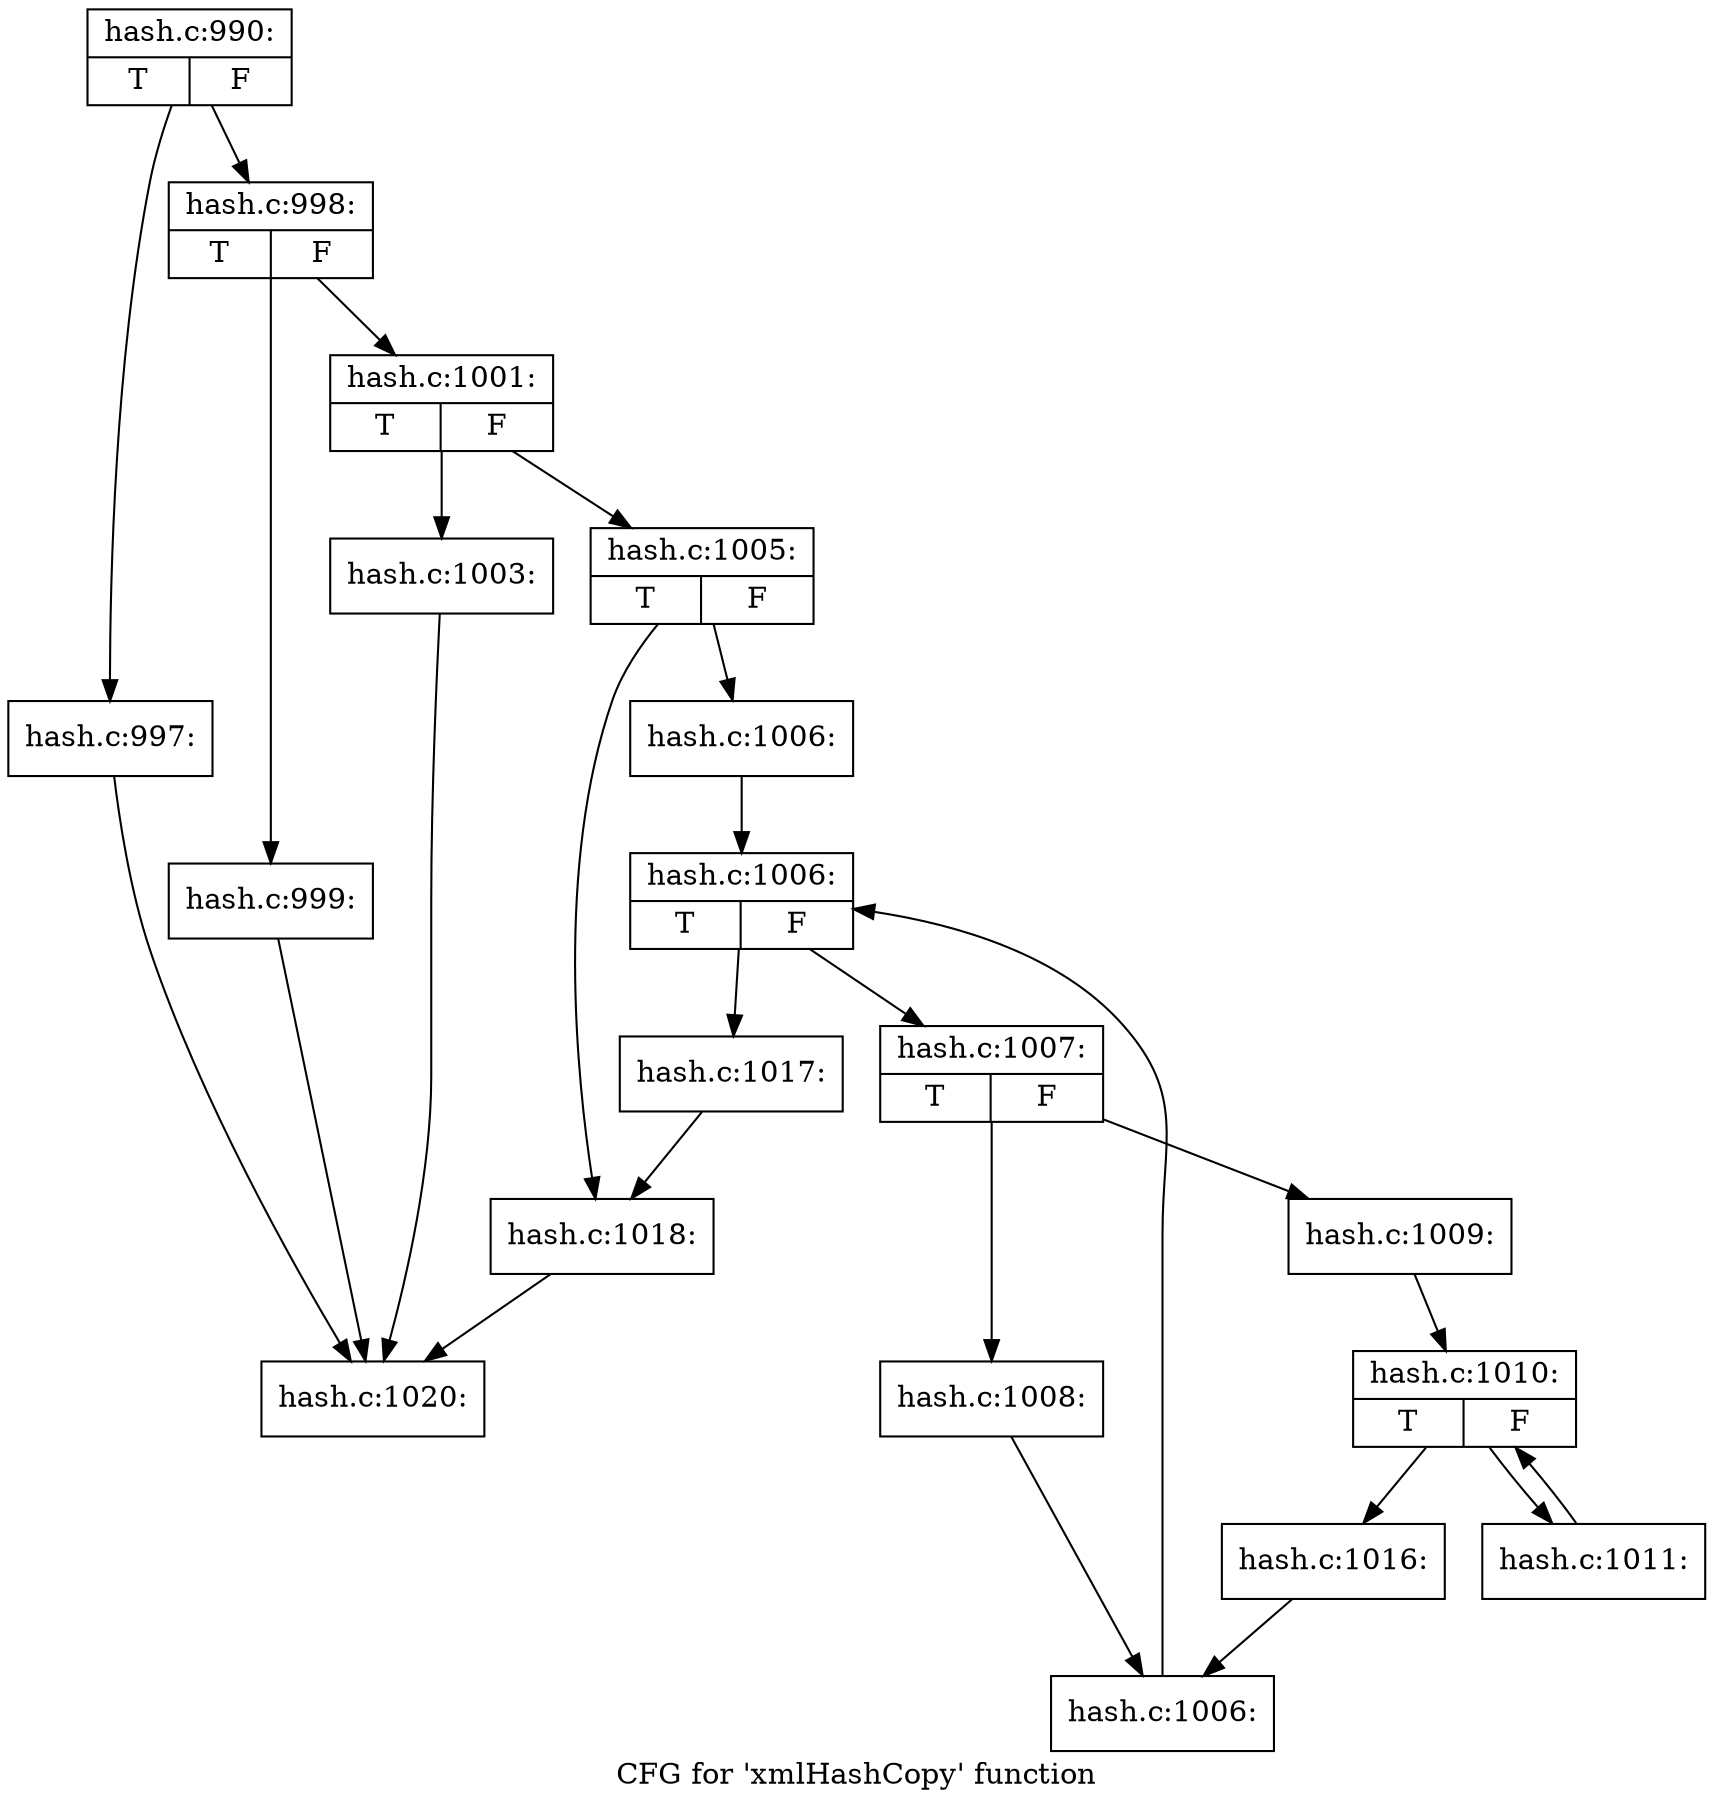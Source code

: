 digraph "CFG for 'xmlHashCopy' function" {
	label="CFG for 'xmlHashCopy' function";

	Node0x55c469729e70 [shape=record,label="{hash.c:990:|{<s0>T|<s1>F}}"];
	Node0x55c469729e70 -> Node0x55c46972b900;
	Node0x55c469729e70 -> Node0x55c46972b950;
	Node0x55c46972b900 [shape=record,label="{hash.c:997:}"];
	Node0x55c46972b900 -> Node0x55c469721690;
	Node0x55c46972b950 [shape=record,label="{hash.c:998:|{<s0>T|<s1>F}}"];
	Node0x55c46972b950 -> Node0x55c46972bdb0;
	Node0x55c46972b950 -> Node0x55c46972be00;
	Node0x55c46972bdb0 [shape=record,label="{hash.c:999:}"];
	Node0x55c46972bdb0 -> Node0x55c469721690;
	Node0x55c46972be00 [shape=record,label="{hash.c:1001:|{<s0>T|<s1>F}}"];
	Node0x55c46972be00 -> Node0x55c46972c550;
	Node0x55c46972be00 -> Node0x55c46972c5a0;
	Node0x55c46972c550 [shape=record,label="{hash.c:1003:}"];
	Node0x55c46972c550 -> Node0x55c469721690;
	Node0x55c46972c5a0 [shape=record,label="{hash.c:1005:|{<s0>T|<s1>F}}"];
	Node0x55c46972c5a0 -> Node0x55c46972ca00;
	Node0x55c46972c5a0 -> Node0x55c46972ca50;
	Node0x55c46972ca00 [shape=record,label="{hash.c:1006:}"];
	Node0x55c46972ca00 -> Node0x55c46972cf10;
	Node0x55c46972cf10 [shape=record,label="{hash.c:1006:|{<s0>T|<s1>F}}"];
	Node0x55c46972cf10 -> Node0x55c46972d1f0;
	Node0x55c46972cf10 -> Node0x55c46972cd70;
	Node0x55c46972d1f0 [shape=record,label="{hash.c:1007:|{<s0>T|<s1>F}}"];
	Node0x55c46972d1f0 -> Node0x55c46972d620;
	Node0x55c46972d1f0 -> Node0x55c46972d670;
	Node0x55c46972d620 [shape=record,label="{hash.c:1008:}"];
	Node0x55c46972d620 -> Node0x55c46972d160;
	Node0x55c46972d670 [shape=record,label="{hash.c:1009:}"];
	Node0x55c46972d670 -> Node0x55c46972e090;
	Node0x55c46972e090 [shape=record,label="{hash.c:1010:|{<s0>T|<s1>F}}"];
	Node0x55c46972e090 -> Node0x55c46972e390;
	Node0x55c46972e090 -> Node0x55c46972e2b0;
	Node0x55c46972e390 [shape=record,label="{hash.c:1011:}"];
	Node0x55c46972e390 -> Node0x55c46972e090;
	Node0x55c46972e2b0 [shape=record,label="{hash.c:1016:}"];
	Node0x55c46972e2b0 -> Node0x55c46972d160;
	Node0x55c46972d160 [shape=record,label="{hash.c:1006:}"];
	Node0x55c46972d160 -> Node0x55c46972cf10;
	Node0x55c46972cd70 [shape=record,label="{hash.c:1017:}"];
	Node0x55c46972cd70 -> Node0x55c46972ca50;
	Node0x55c46972ca50 [shape=record,label="{hash.c:1018:}"];
	Node0x55c46972ca50 -> Node0x55c469721690;
	Node0x55c469721690 [shape=record,label="{hash.c:1020:}"];
}
